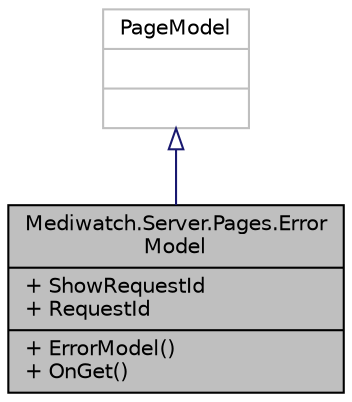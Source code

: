 digraph "Mediwatch.Server.Pages.ErrorModel"
{
 // INTERACTIVE_SVG=YES
 // LATEX_PDF_SIZE
  edge [fontname="Helvetica",fontsize="10",labelfontname="Helvetica",labelfontsize="10"];
  node [fontname="Helvetica",fontsize="10",shape=record];
  Node1 [label="{Mediwatch.Server.Pages.Error\lModel\n|+ ShowRequestId\l+ RequestId\l|+ ErrorModel()\l+ OnGet()\l}",height=0.2,width=0.4,color="black", fillcolor="grey75", style="filled", fontcolor="black",tooltip=" "];
  Node2 -> Node1 [dir="back",color="midnightblue",fontsize="10",style="solid",arrowtail="onormal",fontname="Helvetica"];
  Node2 [label="{PageModel\n||}",height=0.2,width=0.4,color="grey75", fillcolor="white", style="filled",tooltip=" "];
}
